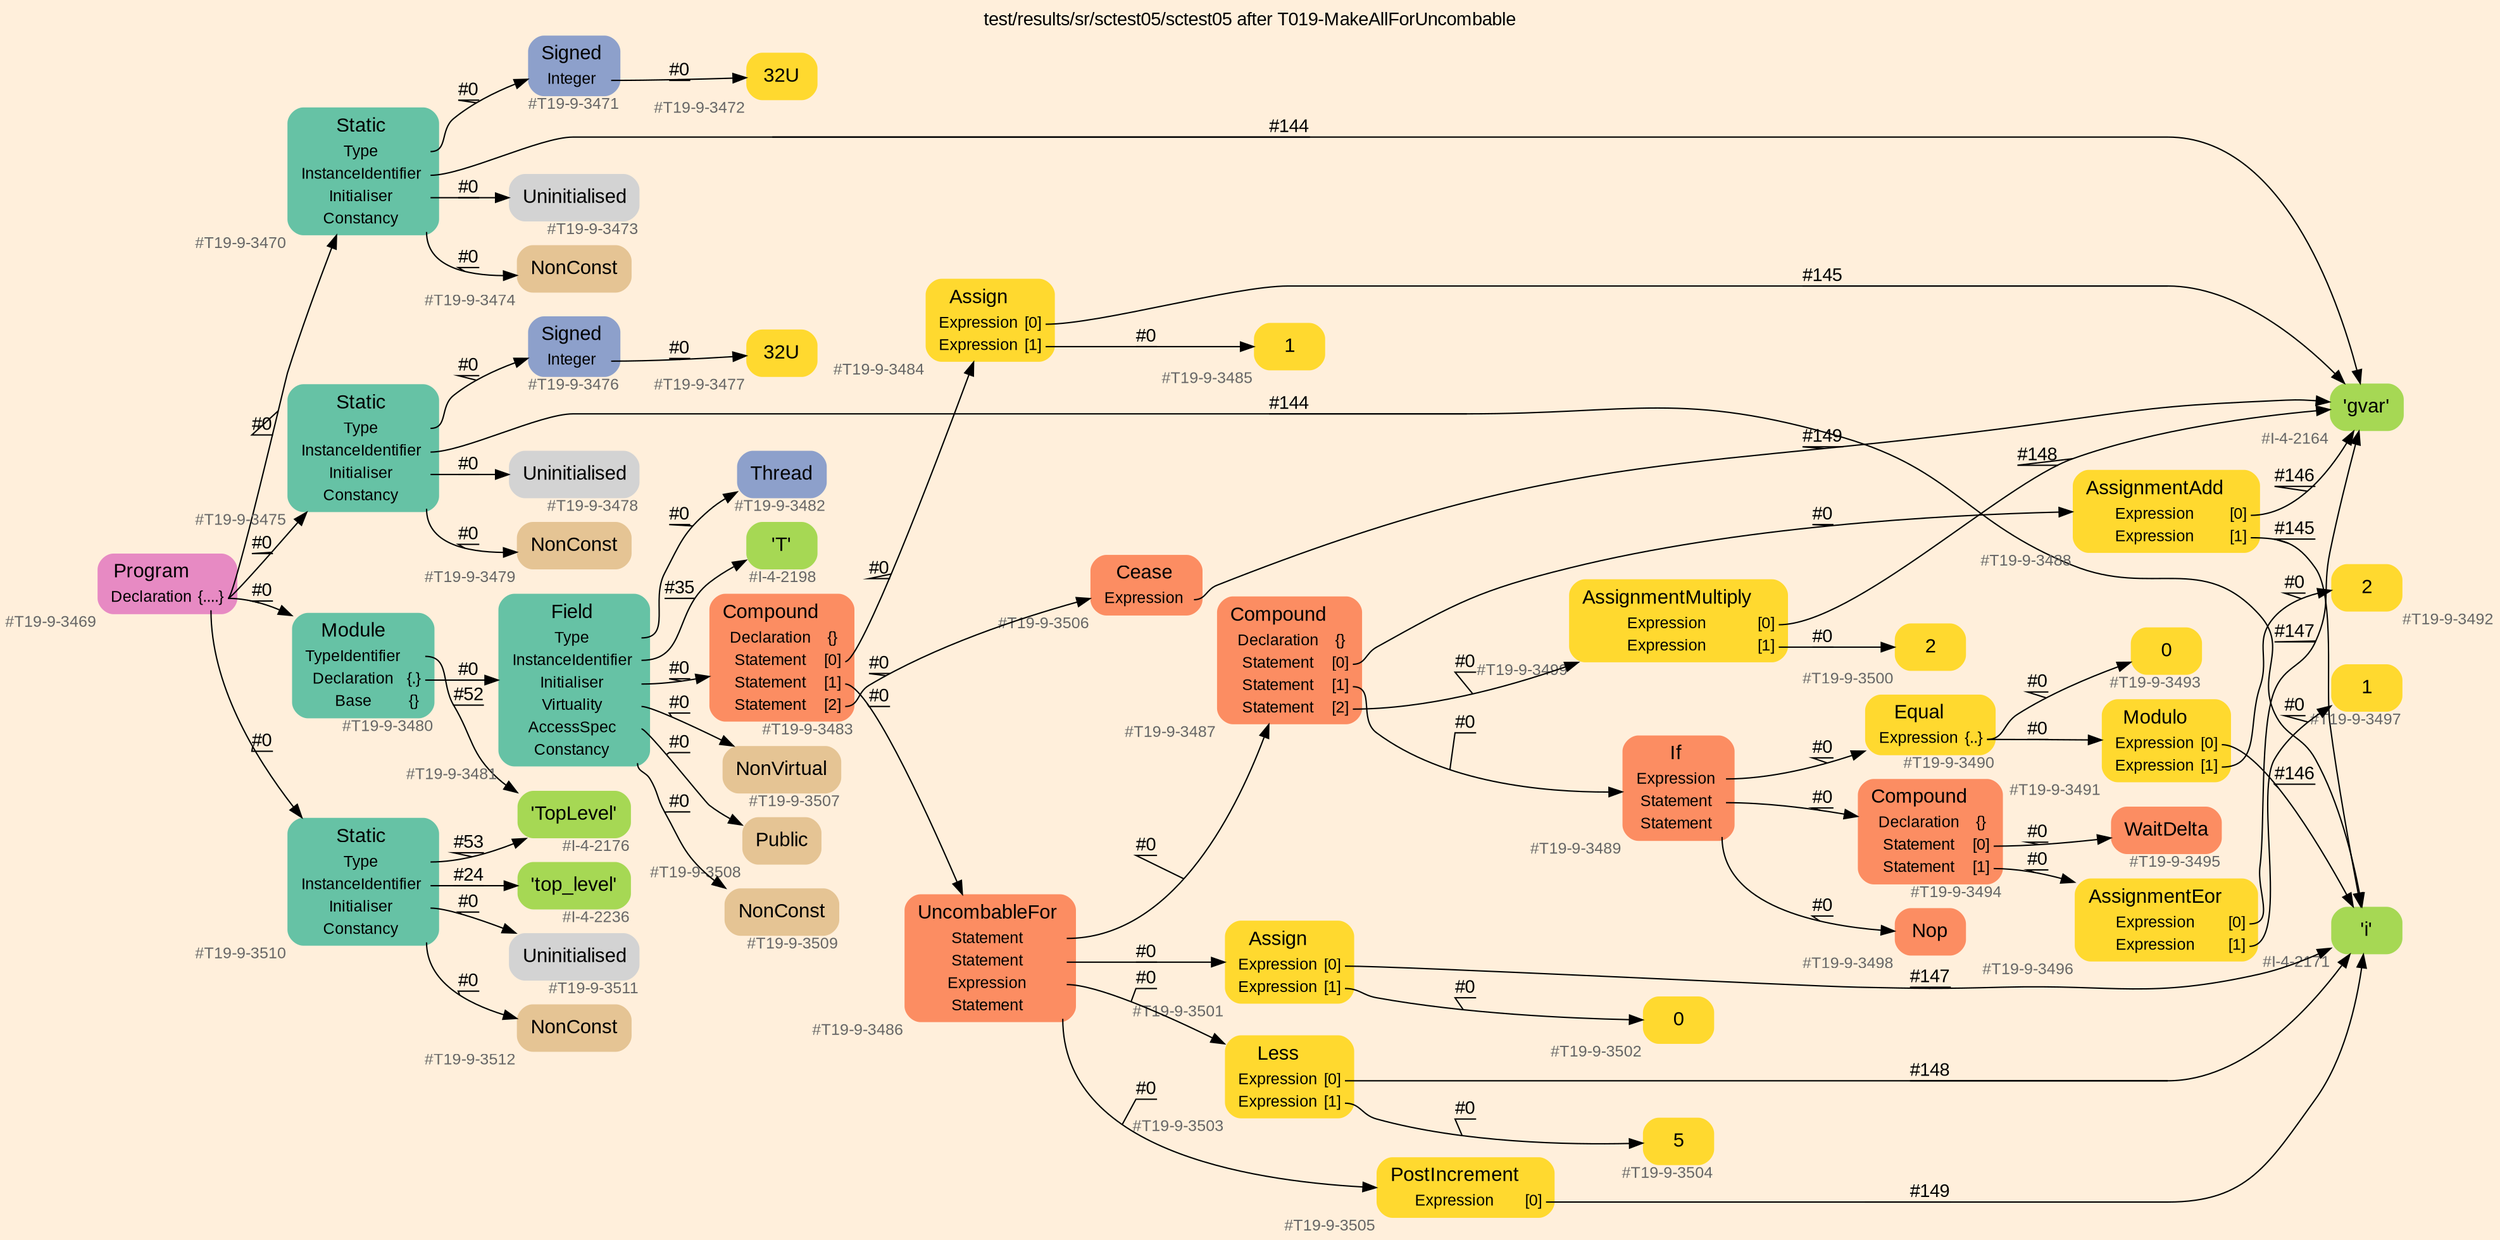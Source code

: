 digraph "test/results/sr/sctest05/sctest05 after T019-MakeAllForUncombable" {
label = "test/results/sr/sctest05/sctest05 after T019-MakeAllForUncombable"
labelloc = t
graph [
    rankdir = "LR"
    ranksep = 0.3
    bgcolor = antiquewhite1
    color = black
    fontcolor = black
    fontname = "Arial"
];
node [
    fontname = "Arial"
];
edge [
    fontname = "Arial"
];

// -------------------- node figure --------------------
// -------- block #T19-9-3469 ----------
"#T19-9-3469" [
    fillcolor = "/set28/4"
    xlabel = "#T19-9-3469"
    fontsize = "12"
    fontcolor = grey40
    shape = "plaintext"
    label = <<TABLE BORDER="0" CELLBORDER="0" CELLSPACING="0">
     <TR><TD><FONT COLOR="black" POINT-SIZE="15">Program</FONT></TD></TR>
     <TR><TD><FONT COLOR="black" POINT-SIZE="12">Declaration</FONT></TD><TD PORT="port0"><FONT COLOR="black" POINT-SIZE="12">{....}</FONT></TD></TR>
    </TABLE>>
    style = "rounded,filled"
];

// -------- block #T19-9-3470 ----------
"#T19-9-3470" [
    fillcolor = "/set28/1"
    xlabel = "#T19-9-3470"
    fontsize = "12"
    fontcolor = grey40
    shape = "plaintext"
    label = <<TABLE BORDER="0" CELLBORDER="0" CELLSPACING="0">
     <TR><TD><FONT COLOR="black" POINT-SIZE="15">Static</FONT></TD></TR>
     <TR><TD><FONT COLOR="black" POINT-SIZE="12">Type</FONT></TD><TD PORT="port0"></TD></TR>
     <TR><TD><FONT COLOR="black" POINT-SIZE="12">InstanceIdentifier</FONT></TD><TD PORT="port1"></TD></TR>
     <TR><TD><FONT COLOR="black" POINT-SIZE="12">Initialiser</FONT></TD><TD PORT="port2"></TD></TR>
     <TR><TD><FONT COLOR="black" POINT-SIZE="12">Constancy</FONT></TD><TD PORT="port3"></TD></TR>
    </TABLE>>
    style = "rounded,filled"
];

// -------- block #T19-9-3471 ----------
"#T19-9-3471" [
    fillcolor = "/set28/3"
    xlabel = "#T19-9-3471"
    fontsize = "12"
    fontcolor = grey40
    shape = "plaintext"
    label = <<TABLE BORDER="0" CELLBORDER="0" CELLSPACING="0">
     <TR><TD><FONT COLOR="black" POINT-SIZE="15">Signed</FONT></TD></TR>
     <TR><TD><FONT COLOR="black" POINT-SIZE="12">Integer</FONT></TD><TD PORT="port0"></TD></TR>
    </TABLE>>
    style = "rounded,filled"
];

// -------- block #T19-9-3472 ----------
"#T19-9-3472" [
    fillcolor = "/set28/6"
    xlabel = "#T19-9-3472"
    fontsize = "12"
    fontcolor = grey40
    shape = "plaintext"
    label = <<TABLE BORDER="0" CELLBORDER="0" CELLSPACING="0">
     <TR><TD><FONT COLOR="black" POINT-SIZE="15">32U</FONT></TD></TR>
    </TABLE>>
    style = "rounded,filled"
];

// -------- block #I-4-2164 ----------
"#I-4-2164" [
    fillcolor = "/set28/5"
    xlabel = "#I-4-2164"
    fontsize = "12"
    fontcolor = grey40
    shape = "plaintext"
    label = <<TABLE BORDER="0" CELLBORDER="0" CELLSPACING="0">
     <TR><TD><FONT COLOR="black" POINT-SIZE="15">'gvar'</FONT></TD></TR>
    </TABLE>>
    style = "rounded,filled"
];

// -------- block #T19-9-3473 ----------
"#T19-9-3473" [
    xlabel = "#T19-9-3473"
    fontsize = "12"
    fontcolor = grey40
    shape = "plaintext"
    label = <<TABLE BORDER="0" CELLBORDER="0" CELLSPACING="0">
     <TR><TD><FONT COLOR="black" POINT-SIZE="15">Uninitialised</FONT></TD></TR>
    </TABLE>>
    style = "rounded,filled"
];

// -------- block #T19-9-3474 ----------
"#T19-9-3474" [
    fillcolor = "/set28/7"
    xlabel = "#T19-9-3474"
    fontsize = "12"
    fontcolor = grey40
    shape = "plaintext"
    label = <<TABLE BORDER="0" CELLBORDER="0" CELLSPACING="0">
     <TR><TD><FONT COLOR="black" POINT-SIZE="15">NonConst</FONT></TD></TR>
    </TABLE>>
    style = "rounded,filled"
];

// -------- block #T19-9-3475 ----------
"#T19-9-3475" [
    fillcolor = "/set28/1"
    xlabel = "#T19-9-3475"
    fontsize = "12"
    fontcolor = grey40
    shape = "plaintext"
    label = <<TABLE BORDER="0" CELLBORDER="0" CELLSPACING="0">
     <TR><TD><FONT COLOR="black" POINT-SIZE="15">Static</FONT></TD></TR>
     <TR><TD><FONT COLOR="black" POINT-SIZE="12">Type</FONT></TD><TD PORT="port0"></TD></TR>
     <TR><TD><FONT COLOR="black" POINT-SIZE="12">InstanceIdentifier</FONT></TD><TD PORT="port1"></TD></TR>
     <TR><TD><FONT COLOR="black" POINT-SIZE="12">Initialiser</FONT></TD><TD PORT="port2"></TD></TR>
     <TR><TD><FONT COLOR="black" POINT-SIZE="12">Constancy</FONT></TD><TD PORT="port3"></TD></TR>
    </TABLE>>
    style = "rounded,filled"
];

// -------- block #T19-9-3476 ----------
"#T19-9-3476" [
    fillcolor = "/set28/3"
    xlabel = "#T19-9-3476"
    fontsize = "12"
    fontcolor = grey40
    shape = "plaintext"
    label = <<TABLE BORDER="0" CELLBORDER="0" CELLSPACING="0">
     <TR><TD><FONT COLOR="black" POINT-SIZE="15">Signed</FONT></TD></TR>
     <TR><TD><FONT COLOR="black" POINT-SIZE="12">Integer</FONT></TD><TD PORT="port0"></TD></TR>
    </TABLE>>
    style = "rounded,filled"
];

// -------- block #T19-9-3477 ----------
"#T19-9-3477" [
    fillcolor = "/set28/6"
    xlabel = "#T19-9-3477"
    fontsize = "12"
    fontcolor = grey40
    shape = "plaintext"
    label = <<TABLE BORDER="0" CELLBORDER="0" CELLSPACING="0">
     <TR><TD><FONT COLOR="black" POINT-SIZE="15">32U</FONT></TD></TR>
    </TABLE>>
    style = "rounded,filled"
];

// -------- block #I-4-2171 ----------
"#I-4-2171" [
    fillcolor = "/set28/5"
    xlabel = "#I-4-2171"
    fontsize = "12"
    fontcolor = grey40
    shape = "plaintext"
    label = <<TABLE BORDER="0" CELLBORDER="0" CELLSPACING="0">
     <TR><TD><FONT COLOR="black" POINT-SIZE="15">'i'</FONT></TD></TR>
    </TABLE>>
    style = "rounded,filled"
];

// -------- block #T19-9-3478 ----------
"#T19-9-3478" [
    xlabel = "#T19-9-3478"
    fontsize = "12"
    fontcolor = grey40
    shape = "plaintext"
    label = <<TABLE BORDER="0" CELLBORDER="0" CELLSPACING="0">
     <TR><TD><FONT COLOR="black" POINT-SIZE="15">Uninitialised</FONT></TD></TR>
    </TABLE>>
    style = "rounded,filled"
];

// -------- block #T19-9-3479 ----------
"#T19-9-3479" [
    fillcolor = "/set28/7"
    xlabel = "#T19-9-3479"
    fontsize = "12"
    fontcolor = grey40
    shape = "plaintext"
    label = <<TABLE BORDER="0" CELLBORDER="0" CELLSPACING="0">
     <TR><TD><FONT COLOR="black" POINT-SIZE="15">NonConst</FONT></TD></TR>
    </TABLE>>
    style = "rounded,filled"
];

// -------- block #T19-9-3480 ----------
"#T19-9-3480" [
    fillcolor = "/set28/1"
    xlabel = "#T19-9-3480"
    fontsize = "12"
    fontcolor = grey40
    shape = "plaintext"
    label = <<TABLE BORDER="0" CELLBORDER="0" CELLSPACING="0">
     <TR><TD><FONT COLOR="black" POINT-SIZE="15">Module</FONT></TD></TR>
     <TR><TD><FONT COLOR="black" POINT-SIZE="12">TypeIdentifier</FONT></TD><TD PORT="port0"></TD></TR>
     <TR><TD><FONT COLOR="black" POINT-SIZE="12">Declaration</FONT></TD><TD PORT="port1"><FONT COLOR="black" POINT-SIZE="12">{.}</FONT></TD></TR>
     <TR><TD><FONT COLOR="black" POINT-SIZE="12">Base</FONT></TD><TD PORT="port2"><FONT COLOR="black" POINT-SIZE="12">{}</FONT></TD></TR>
    </TABLE>>
    style = "rounded,filled"
];

// -------- block #I-4-2176 ----------
"#I-4-2176" [
    fillcolor = "/set28/5"
    xlabel = "#I-4-2176"
    fontsize = "12"
    fontcolor = grey40
    shape = "plaintext"
    label = <<TABLE BORDER="0" CELLBORDER="0" CELLSPACING="0">
     <TR><TD><FONT COLOR="black" POINT-SIZE="15">'TopLevel'</FONT></TD></TR>
    </TABLE>>
    style = "rounded,filled"
];

// -------- block #T19-9-3481 ----------
"#T19-9-3481" [
    fillcolor = "/set28/1"
    xlabel = "#T19-9-3481"
    fontsize = "12"
    fontcolor = grey40
    shape = "plaintext"
    label = <<TABLE BORDER="0" CELLBORDER="0" CELLSPACING="0">
     <TR><TD><FONT COLOR="black" POINT-SIZE="15">Field</FONT></TD></TR>
     <TR><TD><FONT COLOR="black" POINT-SIZE="12">Type</FONT></TD><TD PORT="port0"></TD></TR>
     <TR><TD><FONT COLOR="black" POINT-SIZE="12">InstanceIdentifier</FONT></TD><TD PORT="port1"></TD></TR>
     <TR><TD><FONT COLOR="black" POINT-SIZE="12">Initialiser</FONT></TD><TD PORT="port2"></TD></TR>
     <TR><TD><FONT COLOR="black" POINT-SIZE="12">Virtuality</FONT></TD><TD PORT="port3"></TD></TR>
     <TR><TD><FONT COLOR="black" POINT-SIZE="12">AccessSpec</FONT></TD><TD PORT="port4"></TD></TR>
     <TR><TD><FONT COLOR="black" POINT-SIZE="12">Constancy</FONT></TD><TD PORT="port5"></TD></TR>
    </TABLE>>
    style = "rounded,filled"
];

// -------- block #T19-9-3482 ----------
"#T19-9-3482" [
    fillcolor = "/set28/3"
    xlabel = "#T19-9-3482"
    fontsize = "12"
    fontcolor = grey40
    shape = "plaintext"
    label = <<TABLE BORDER="0" CELLBORDER="0" CELLSPACING="0">
     <TR><TD><FONT COLOR="black" POINT-SIZE="15">Thread</FONT></TD></TR>
    </TABLE>>
    style = "rounded,filled"
];

// -------- block #I-4-2198 ----------
"#I-4-2198" [
    fillcolor = "/set28/5"
    xlabel = "#I-4-2198"
    fontsize = "12"
    fontcolor = grey40
    shape = "plaintext"
    label = <<TABLE BORDER="0" CELLBORDER="0" CELLSPACING="0">
     <TR><TD><FONT COLOR="black" POINT-SIZE="15">'T'</FONT></TD></TR>
    </TABLE>>
    style = "rounded,filled"
];

// -------- block #T19-9-3483 ----------
"#T19-9-3483" [
    fillcolor = "/set28/2"
    xlabel = "#T19-9-3483"
    fontsize = "12"
    fontcolor = grey40
    shape = "plaintext"
    label = <<TABLE BORDER="0" CELLBORDER="0" CELLSPACING="0">
     <TR><TD><FONT COLOR="black" POINT-SIZE="15">Compound</FONT></TD></TR>
     <TR><TD><FONT COLOR="black" POINT-SIZE="12">Declaration</FONT></TD><TD PORT="port0"><FONT COLOR="black" POINT-SIZE="12">{}</FONT></TD></TR>
     <TR><TD><FONT COLOR="black" POINT-SIZE="12">Statement</FONT></TD><TD PORT="port1"><FONT COLOR="black" POINT-SIZE="12">[0]</FONT></TD></TR>
     <TR><TD><FONT COLOR="black" POINT-SIZE="12">Statement</FONT></TD><TD PORT="port2"><FONT COLOR="black" POINT-SIZE="12">[1]</FONT></TD></TR>
     <TR><TD><FONT COLOR="black" POINT-SIZE="12">Statement</FONT></TD><TD PORT="port3"><FONT COLOR="black" POINT-SIZE="12">[2]</FONT></TD></TR>
    </TABLE>>
    style = "rounded,filled"
];

// -------- block #T19-9-3484 ----------
"#T19-9-3484" [
    fillcolor = "/set28/6"
    xlabel = "#T19-9-3484"
    fontsize = "12"
    fontcolor = grey40
    shape = "plaintext"
    label = <<TABLE BORDER="0" CELLBORDER="0" CELLSPACING="0">
     <TR><TD><FONT COLOR="black" POINT-SIZE="15">Assign</FONT></TD></TR>
     <TR><TD><FONT COLOR="black" POINT-SIZE="12">Expression</FONT></TD><TD PORT="port0"><FONT COLOR="black" POINT-SIZE="12">[0]</FONT></TD></TR>
     <TR><TD><FONT COLOR="black" POINT-SIZE="12">Expression</FONT></TD><TD PORT="port1"><FONT COLOR="black" POINT-SIZE="12">[1]</FONT></TD></TR>
    </TABLE>>
    style = "rounded,filled"
];

// -------- block #T19-9-3485 ----------
"#T19-9-3485" [
    fillcolor = "/set28/6"
    xlabel = "#T19-9-3485"
    fontsize = "12"
    fontcolor = grey40
    shape = "plaintext"
    label = <<TABLE BORDER="0" CELLBORDER="0" CELLSPACING="0">
     <TR><TD><FONT COLOR="black" POINT-SIZE="15">1</FONT></TD></TR>
    </TABLE>>
    style = "rounded,filled"
];

// -------- block #T19-9-3486 ----------
"#T19-9-3486" [
    fillcolor = "/set28/2"
    xlabel = "#T19-9-3486"
    fontsize = "12"
    fontcolor = grey40
    shape = "plaintext"
    label = <<TABLE BORDER="0" CELLBORDER="0" CELLSPACING="0">
     <TR><TD><FONT COLOR="black" POINT-SIZE="15">UncombableFor</FONT></TD></TR>
     <TR><TD><FONT COLOR="black" POINT-SIZE="12">Statement</FONT></TD><TD PORT="port0"></TD></TR>
     <TR><TD><FONT COLOR="black" POINT-SIZE="12">Statement</FONT></TD><TD PORT="port1"></TD></TR>
     <TR><TD><FONT COLOR="black" POINT-SIZE="12">Expression</FONT></TD><TD PORT="port2"></TD></TR>
     <TR><TD><FONT COLOR="black" POINT-SIZE="12">Statement</FONT></TD><TD PORT="port3"></TD></TR>
    </TABLE>>
    style = "rounded,filled"
];

// -------- block #T19-9-3487 ----------
"#T19-9-3487" [
    fillcolor = "/set28/2"
    xlabel = "#T19-9-3487"
    fontsize = "12"
    fontcolor = grey40
    shape = "plaintext"
    label = <<TABLE BORDER="0" CELLBORDER="0" CELLSPACING="0">
     <TR><TD><FONT COLOR="black" POINT-SIZE="15">Compound</FONT></TD></TR>
     <TR><TD><FONT COLOR="black" POINT-SIZE="12">Declaration</FONT></TD><TD PORT="port0"><FONT COLOR="black" POINT-SIZE="12">{}</FONT></TD></TR>
     <TR><TD><FONT COLOR="black" POINT-SIZE="12">Statement</FONT></TD><TD PORT="port1"><FONT COLOR="black" POINT-SIZE="12">[0]</FONT></TD></TR>
     <TR><TD><FONT COLOR="black" POINT-SIZE="12">Statement</FONT></TD><TD PORT="port2"><FONT COLOR="black" POINT-SIZE="12">[1]</FONT></TD></TR>
     <TR><TD><FONT COLOR="black" POINT-SIZE="12">Statement</FONT></TD><TD PORT="port3"><FONT COLOR="black" POINT-SIZE="12">[2]</FONT></TD></TR>
    </TABLE>>
    style = "rounded,filled"
];

// -------- block #T19-9-3488 ----------
"#T19-9-3488" [
    fillcolor = "/set28/6"
    xlabel = "#T19-9-3488"
    fontsize = "12"
    fontcolor = grey40
    shape = "plaintext"
    label = <<TABLE BORDER="0" CELLBORDER="0" CELLSPACING="0">
     <TR><TD><FONT COLOR="black" POINT-SIZE="15">AssignmentAdd</FONT></TD></TR>
     <TR><TD><FONT COLOR="black" POINT-SIZE="12">Expression</FONT></TD><TD PORT="port0"><FONT COLOR="black" POINT-SIZE="12">[0]</FONT></TD></TR>
     <TR><TD><FONT COLOR="black" POINT-SIZE="12">Expression</FONT></TD><TD PORT="port1"><FONT COLOR="black" POINT-SIZE="12">[1]</FONT></TD></TR>
    </TABLE>>
    style = "rounded,filled"
];

// -------- block #T19-9-3489 ----------
"#T19-9-3489" [
    fillcolor = "/set28/2"
    xlabel = "#T19-9-3489"
    fontsize = "12"
    fontcolor = grey40
    shape = "plaintext"
    label = <<TABLE BORDER="0" CELLBORDER="0" CELLSPACING="0">
     <TR><TD><FONT COLOR="black" POINT-SIZE="15">If</FONT></TD></TR>
     <TR><TD><FONT COLOR="black" POINT-SIZE="12">Expression</FONT></TD><TD PORT="port0"></TD></TR>
     <TR><TD><FONT COLOR="black" POINT-SIZE="12">Statement</FONT></TD><TD PORT="port1"></TD></TR>
     <TR><TD><FONT COLOR="black" POINT-SIZE="12">Statement</FONT></TD><TD PORT="port2"></TD></TR>
    </TABLE>>
    style = "rounded,filled"
];

// -------- block #T19-9-3490 ----------
"#T19-9-3490" [
    fillcolor = "/set28/6"
    xlabel = "#T19-9-3490"
    fontsize = "12"
    fontcolor = grey40
    shape = "plaintext"
    label = <<TABLE BORDER="0" CELLBORDER="0" CELLSPACING="0">
     <TR><TD><FONT COLOR="black" POINT-SIZE="15">Equal</FONT></TD></TR>
     <TR><TD><FONT COLOR="black" POINT-SIZE="12">Expression</FONT></TD><TD PORT="port0"><FONT COLOR="black" POINT-SIZE="12">{..}</FONT></TD></TR>
    </TABLE>>
    style = "rounded,filled"
];

// -------- block #T19-9-3491 ----------
"#T19-9-3491" [
    fillcolor = "/set28/6"
    xlabel = "#T19-9-3491"
    fontsize = "12"
    fontcolor = grey40
    shape = "plaintext"
    label = <<TABLE BORDER="0" CELLBORDER="0" CELLSPACING="0">
     <TR><TD><FONT COLOR="black" POINT-SIZE="15">Modulo</FONT></TD></TR>
     <TR><TD><FONT COLOR="black" POINT-SIZE="12">Expression</FONT></TD><TD PORT="port0"><FONT COLOR="black" POINT-SIZE="12">[0]</FONT></TD></TR>
     <TR><TD><FONT COLOR="black" POINT-SIZE="12">Expression</FONT></TD><TD PORT="port1"><FONT COLOR="black" POINT-SIZE="12">[1]</FONT></TD></TR>
    </TABLE>>
    style = "rounded,filled"
];

// -------- block #T19-9-3492 ----------
"#T19-9-3492" [
    fillcolor = "/set28/6"
    xlabel = "#T19-9-3492"
    fontsize = "12"
    fontcolor = grey40
    shape = "plaintext"
    label = <<TABLE BORDER="0" CELLBORDER="0" CELLSPACING="0">
     <TR><TD><FONT COLOR="black" POINT-SIZE="15">2</FONT></TD></TR>
    </TABLE>>
    style = "rounded,filled"
];

// -------- block #T19-9-3493 ----------
"#T19-9-3493" [
    fillcolor = "/set28/6"
    xlabel = "#T19-9-3493"
    fontsize = "12"
    fontcolor = grey40
    shape = "plaintext"
    label = <<TABLE BORDER="0" CELLBORDER="0" CELLSPACING="0">
     <TR><TD><FONT COLOR="black" POINT-SIZE="15">0</FONT></TD></TR>
    </TABLE>>
    style = "rounded,filled"
];

// -------- block #T19-9-3494 ----------
"#T19-9-3494" [
    fillcolor = "/set28/2"
    xlabel = "#T19-9-3494"
    fontsize = "12"
    fontcolor = grey40
    shape = "plaintext"
    label = <<TABLE BORDER="0" CELLBORDER="0" CELLSPACING="0">
     <TR><TD><FONT COLOR="black" POINT-SIZE="15">Compound</FONT></TD></TR>
     <TR><TD><FONT COLOR="black" POINT-SIZE="12">Declaration</FONT></TD><TD PORT="port0"><FONT COLOR="black" POINT-SIZE="12">{}</FONT></TD></TR>
     <TR><TD><FONT COLOR="black" POINT-SIZE="12">Statement</FONT></TD><TD PORT="port1"><FONT COLOR="black" POINT-SIZE="12">[0]</FONT></TD></TR>
     <TR><TD><FONT COLOR="black" POINT-SIZE="12">Statement</FONT></TD><TD PORT="port2"><FONT COLOR="black" POINT-SIZE="12">[1]</FONT></TD></TR>
    </TABLE>>
    style = "rounded,filled"
];

// -------- block #T19-9-3495 ----------
"#T19-9-3495" [
    fillcolor = "/set28/2"
    xlabel = "#T19-9-3495"
    fontsize = "12"
    fontcolor = grey40
    shape = "plaintext"
    label = <<TABLE BORDER="0" CELLBORDER="0" CELLSPACING="0">
     <TR><TD><FONT COLOR="black" POINT-SIZE="15">WaitDelta</FONT></TD></TR>
    </TABLE>>
    style = "rounded,filled"
];

// -------- block #T19-9-3496 ----------
"#T19-9-3496" [
    fillcolor = "/set28/6"
    xlabel = "#T19-9-3496"
    fontsize = "12"
    fontcolor = grey40
    shape = "plaintext"
    label = <<TABLE BORDER="0" CELLBORDER="0" CELLSPACING="0">
     <TR><TD><FONT COLOR="black" POINT-SIZE="15">AssignmentEor</FONT></TD></TR>
     <TR><TD><FONT COLOR="black" POINT-SIZE="12">Expression</FONT></TD><TD PORT="port0"><FONT COLOR="black" POINT-SIZE="12">[0]</FONT></TD></TR>
     <TR><TD><FONT COLOR="black" POINT-SIZE="12">Expression</FONT></TD><TD PORT="port1"><FONT COLOR="black" POINT-SIZE="12">[1]</FONT></TD></TR>
    </TABLE>>
    style = "rounded,filled"
];

// -------- block #T19-9-3497 ----------
"#T19-9-3497" [
    fillcolor = "/set28/6"
    xlabel = "#T19-9-3497"
    fontsize = "12"
    fontcolor = grey40
    shape = "plaintext"
    label = <<TABLE BORDER="0" CELLBORDER="0" CELLSPACING="0">
     <TR><TD><FONT COLOR="black" POINT-SIZE="15">1</FONT></TD></TR>
    </TABLE>>
    style = "rounded,filled"
];

// -------- block #T19-9-3498 ----------
"#T19-9-3498" [
    fillcolor = "/set28/2"
    xlabel = "#T19-9-3498"
    fontsize = "12"
    fontcolor = grey40
    shape = "plaintext"
    label = <<TABLE BORDER="0" CELLBORDER="0" CELLSPACING="0">
     <TR><TD><FONT COLOR="black" POINT-SIZE="15">Nop</FONT></TD></TR>
    </TABLE>>
    style = "rounded,filled"
];

// -------- block #T19-9-3499 ----------
"#T19-9-3499" [
    fillcolor = "/set28/6"
    xlabel = "#T19-9-3499"
    fontsize = "12"
    fontcolor = grey40
    shape = "plaintext"
    label = <<TABLE BORDER="0" CELLBORDER="0" CELLSPACING="0">
     <TR><TD><FONT COLOR="black" POINT-SIZE="15">AssignmentMultiply</FONT></TD></TR>
     <TR><TD><FONT COLOR="black" POINT-SIZE="12">Expression</FONT></TD><TD PORT="port0"><FONT COLOR="black" POINT-SIZE="12">[0]</FONT></TD></TR>
     <TR><TD><FONT COLOR="black" POINT-SIZE="12">Expression</FONT></TD><TD PORT="port1"><FONT COLOR="black" POINT-SIZE="12">[1]</FONT></TD></TR>
    </TABLE>>
    style = "rounded,filled"
];

// -------- block #T19-9-3500 ----------
"#T19-9-3500" [
    fillcolor = "/set28/6"
    xlabel = "#T19-9-3500"
    fontsize = "12"
    fontcolor = grey40
    shape = "plaintext"
    label = <<TABLE BORDER="0" CELLBORDER="0" CELLSPACING="0">
     <TR><TD><FONT COLOR="black" POINT-SIZE="15">2</FONT></TD></TR>
    </TABLE>>
    style = "rounded,filled"
];

// -------- block #T19-9-3501 ----------
"#T19-9-3501" [
    fillcolor = "/set28/6"
    xlabel = "#T19-9-3501"
    fontsize = "12"
    fontcolor = grey40
    shape = "plaintext"
    label = <<TABLE BORDER="0" CELLBORDER="0" CELLSPACING="0">
     <TR><TD><FONT COLOR="black" POINT-SIZE="15">Assign</FONT></TD></TR>
     <TR><TD><FONT COLOR="black" POINT-SIZE="12">Expression</FONT></TD><TD PORT="port0"><FONT COLOR="black" POINT-SIZE="12">[0]</FONT></TD></TR>
     <TR><TD><FONT COLOR="black" POINT-SIZE="12">Expression</FONT></TD><TD PORT="port1"><FONT COLOR="black" POINT-SIZE="12">[1]</FONT></TD></TR>
    </TABLE>>
    style = "rounded,filled"
];

// -------- block #T19-9-3502 ----------
"#T19-9-3502" [
    fillcolor = "/set28/6"
    xlabel = "#T19-9-3502"
    fontsize = "12"
    fontcolor = grey40
    shape = "plaintext"
    label = <<TABLE BORDER="0" CELLBORDER="0" CELLSPACING="0">
     <TR><TD><FONT COLOR="black" POINT-SIZE="15">0</FONT></TD></TR>
    </TABLE>>
    style = "rounded,filled"
];

// -------- block #T19-9-3503 ----------
"#T19-9-3503" [
    fillcolor = "/set28/6"
    xlabel = "#T19-9-3503"
    fontsize = "12"
    fontcolor = grey40
    shape = "plaintext"
    label = <<TABLE BORDER="0" CELLBORDER="0" CELLSPACING="0">
     <TR><TD><FONT COLOR="black" POINT-SIZE="15">Less</FONT></TD></TR>
     <TR><TD><FONT COLOR="black" POINT-SIZE="12">Expression</FONT></TD><TD PORT="port0"><FONT COLOR="black" POINT-SIZE="12">[0]</FONT></TD></TR>
     <TR><TD><FONT COLOR="black" POINT-SIZE="12">Expression</FONT></TD><TD PORT="port1"><FONT COLOR="black" POINT-SIZE="12">[1]</FONT></TD></TR>
    </TABLE>>
    style = "rounded,filled"
];

// -------- block #T19-9-3504 ----------
"#T19-9-3504" [
    fillcolor = "/set28/6"
    xlabel = "#T19-9-3504"
    fontsize = "12"
    fontcolor = grey40
    shape = "plaintext"
    label = <<TABLE BORDER="0" CELLBORDER="0" CELLSPACING="0">
     <TR><TD><FONT COLOR="black" POINT-SIZE="15">5</FONT></TD></TR>
    </TABLE>>
    style = "rounded,filled"
];

// -------- block #T19-9-3505 ----------
"#T19-9-3505" [
    fillcolor = "/set28/6"
    xlabel = "#T19-9-3505"
    fontsize = "12"
    fontcolor = grey40
    shape = "plaintext"
    label = <<TABLE BORDER="0" CELLBORDER="0" CELLSPACING="0">
     <TR><TD><FONT COLOR="black" POINT-SIZE="15">PostIncrement</FONT></TD></TR>
     <TR><TD><FONT COLOR="black" POINT-SIZE="12">Expression</FONT></TD><TD PORT="port0"><FONT COLOR="black" POINT-SIZE="12">[0]</FONT></TD></TR>
    </TABLE>>
    style = "rounded,filled"
];

// -------- block #T19-9-3506 ----------
"#T19-9-3506" [
    fillcolor = "/set28/2"
    xlabel = "#T19-9-3506"
    fontsize = "12"
    fontcolor = grey40
    shape = "plaintext"
    label = <<TABLE BORDER="0" CELLBORDER="0" CELLSPACING="0">
     <TR><TD><FONT COLOR="black" POINT-SIZE="15">Cease</FONT></TD></TR>
     <TR><TD><FONT COLOR="black" POINT-SIZE="12">Expression</FONT></TD><TD PORT="port0"></TD></TR>
    </TABLE>>
    style = "rounded,filled"
];

// -------- block #T19-9-3507 ----------
"#T19-9-3507" [
    fillcolor = "/set28/7"
    xlabel = "#T19-9-3507"
    fontsize = "12"
    fontcolor = grey40
    shape = "plaintext"
    label = <<TABLE BORDER="0" CELLBORDER="0" CELLSPACING="0">
     <TR><TD><FONT COLOR="black" POINT-SIZE="15">NonVirtual</FONT></TD></TR>
    </TABLE>>
    style = "rounded,filled"
];

// -------- block #T19-9-3508 ----------
"#T19-9-3508" [
    fillcolor = "/set28/7"
    xlabel = "#T19-9-3508"
    fontsize = "12"
    fontcolor = grey40
    shape = "plaintext"
    label = <<TABLE BORDER="0" CELLBORDER="0" CELLSPACING="0">
     <TR><TD><FONT COLOR="black" POINT-SIZE="15">Public</FONT></TD></TR>
    </TABLE>>
    style = "rounded,filled"
];

// -------- block #T19-9-3509 ----------
"#T19-9-3509" [
    fillcolor = "/set28/7"
    xlabel = "#T19-9-3509"
    fontsize = "12"
    fontcolor = grey40
    shape = "plaintext"
    label = <<TABLE BORDER="0" CELLBORDER="0" CELLSPACING="0">
     <TR><TD><FONT COLOR="black" POINT-SIZE="15">NonConst</FONT></TD></TR>
    </TABLE>>
    style = "rounded,filled"
];

// -------- block #T19-9-3510 ----------
"#T19-9-3510" [
    fillcolor = "/set28/1"
    xlabel = "#T19-9-3510"
    fontsize = "12"
    fontcolor = grey40
    shape = "plaintext"
    label = <<TABLE BORDER="0" CELLBORDER="0" CELLSPACING="0">
     <TR><TD><FONT COLOR="black" POINT-SIZE="15">Static</FONT></TD></TR>
     <TR><TD><FONT COLOR="black" POINT-SIZE="12">Type</FONT></TD><TD PORT="port0"></TD></TR>
     <TR><TD><FONT COLOR="black" POINT-SIZE="12">InstanceIdentifier</FONT></TD><TD PORT="port1"></TD></TR>
     <TR><TD><FONT COLOR="black" POINT-SIZE="12">Initialiser</FONT></TD><TD PORT="port2"></TD></TR>
     <TR><TD><FONT COLOR="black" POINT-SIZE="12">Constancy</FONT></TD><TD PORT="port3"></TD></TR>
    </TABLE>>
    style = "rounded,filled"
];

// -------- block #I-4-2236 ----------
"#I-4-2236" [
    fillcolor = "/set28/5"
    xlabel = "#I-4-2236"
    fontsize = "12"
    fontcolor = grey40
    shape = "plaintext"
    label = <<TABLE BORDER="0" CELLBORDER="0" CELLSPACING="0">
     <TR><TD><FONT COLOR="black" POINT-SIZE="15">'top_level'</FONT></TD></TR>
    </TABLE>>
    style = "rounded,filled"
];

// -------- block #T19-9-3511 ----------
"#T19-9-3511" [
    xlabel = "#T19-9-3511"
    fontsize = "12"
    fontcolor = grey40
    shape = "plaintext"
    label = <<TABLE BORDER="0" CELLBORDER="0" CELLSPACING="0">
     <TR><TD><FONT COLOR="black" POINT-SIZE="15">Uninitialised</FONT></TD></TR>
    </TABLE>>
    style = "rounded,filled"
];

// -------- block #T19-9-3512 ----------
"#T19-9-3512" [
    fillcolor = "/set28/7"
    xlabel = "#T19-9-3512"
    fontsize = "12"
    fontcolor = grey40
    shape = "plaintext"
    label = <<TABLE BORDER="0" CELLBORDER="0" CELLSPACING="0">
     <TR><TD><FONT COLOR="black" POINT-SIZE="15">NonConst</FONT></TD></TR>
    </TABLE>>
    style = "rounded,filled"
];

"#T19-9-3469":port0 -> "#T19-9-3470" [
    label = "#0"
    decorate = true
    color = black
    fontcolor = black
];

"#T19-9-3469":port0 -> "#T19-9-3475" [
    label = "#0"
    decorate = true
    color = black
    fontcolor = black
];

"#T19-9-3469":port0 -> "#T19-9-3480" [
    label = "#0"
    decorate = true
    color = black
    fontcolor = black
];

"#T19-9-3469":port0 -> "#T19-9-3510" [
    label = "#0"
    decorate = true
    color = black
    fontcolor = black
];

"#T19-9-3470":port0 -> "#T19-9-3471" [
    label = "#0"
    decorate = true
    color = black
    fontcolor = black
];

"#T19-9-3470":port1 -> "#I-4-2164" [
    label = "#144"
    decorate = true
    color = black
    fontcolor = black
];

"#T19-9-3470":port2 -> "#T19-9-3473" [
    label = "#0"
    decorate = true
    color = black
    fontcolor = black
];

"#T19-9-3470":port3 -> "#T19-9-3474" [
    label = "#0"
    decorate = true
    color = black
    fontcolor = black
];

"#T19-9-3471":port0 -> "#T19-9-3472" [
    label = "#0"
    decorate = true
    color = black
    fontcolor = black
];

"#T19-9-3475":port0 -> "#T19-9-3476" [
    label = "#0"
    decorate = true
    color = black
    fontcolor = black
];

"#T19-9-3475":port1 -> "#I-4-2171" [
    label = "#144"
    decorate = true
    color = black
    fontcolor = black
];

"#T19-9-3475":port2 -> "#T19-9-3478" [
    label = "#0"
    decorate = true
    color = black
    fontcolor = black
];

"#T19-9-3475":port3 -> "#T19-9-3479" [
    label = "#0"
    decorate = true
    color = black
    fontcolor = black
];

"#T19-9-3476":port0 -> "#T19-9-3477" [
    label = "#0"
    decorate = true
    color = black
    fontcolor = black
];

"#T19-9-3480":port0 -> "#I-4-2176" [
    label = "#52"
    decorate = true
    color = black
    fontcolor = black
];

"#T19-9-3480":port1 -> "#T19-9-3481" [
    label = "#0"
    decorate = true
    color = black
    fontcolor = black
];

"#T19-9-3481":port0 -> "#T19-9-3482" [
    label = "#0"
    decorate = true
    color = black
    fontcolor = black
];

"#T19-9-3481":port1 -> "#I-4-2198" [
    label = "#35"
    decorate = true
    color = black
    fontcolor = black
];

"#T19-9-3481":port2 -> "#T19-9-3483" [
    label = "#0"
    decorate = true
    color = black
    fontcolor = black
];

"#T19-9-3481":port3 -> "#T19-9-3507" [
    label = "#0"
    decorate = true
    color = black
    fontcolor = black
];

"#T19-9-3481":port4 -> "#T19-9-3508" [
    label = "#0"
    decorate = true
    color = black
    fontcolor = black
];

"#T19-9-3481":port5 -> "#T19-9-3509" [
    label = "#0"
    decorate = true
    color = black
    fontcolor = black
];

"#T19-9-3483":port1 -> "#T19-9-3484" [
    label = "#0"
    decorate = true
    color = black
    fontcolor = black
];

"#T19-9-3483":port2 -> "#T19-9-3486" [
    label = "#0"
    decorate = true
    color = black
    fontcolor = black
];

"#T19-9-3483":port3 -> "#T19-9-3506" [
    label = "#0"
    decorate = true
    color = black
    fontcolor = black
];

"#T19-9-3484":port0 -> "#I-4-2164" [
    label = "#145"
    decorate = true
    color = black
    fontcolor = black
];

"#T19-9-3484":port1 -> "#T19-9-3485" [
    label = "#0"
    decorate = true
    color = black
    fontcolor = black
];

"#T19-9-3486":port0 -> "#T19-9-3487" [
    label = "#0"
    decorate = true
    color = black
    fontcolor = black
];

"#T19-9-3486":port1 -> "#T19-9-3501" [
    label = "#0"
    decorate = true
    color = black
    fontcolor = black
];

"#T19-9-3486":port2 -> "#T19-9-3503" [
    label = "#0"
    decorate = true
    color = black
    fontcolor = black
];

"#T19-9-3486":port3 -> "#T19-9-3505" [
    label = "#0"
    decorate = true
    color = black
    fontcolor = black
];

"#T19-9-3487":port1 -> "#T19-9-3488" [
    label = "#0"
    decorate = true
    color = black
    fontcolor = black
];

"#T19-9-3487":port2 -> "#T19-9-3489" [
    label = "#0"
    decorate = true
    color = black
    fontcolor = black
];

"#T19-9-3487":port3 -> "#T19-9-3499" [
    label = "#0"
    decorate = true
    color = black
    fontcolor = black
];

"#T19-9-3488":port0 -> "#I-4-2164" [
    label = "#146"
    decorate = true
    color = black
    fontcolor = black
];

"#T19-9-3488":port1 -> "#I-4-2171" [
    label = "#145"
    decorate = true
    color = black
    fontcolor = black
];

"#T19-9-3489":port0 -> "#T19-9-3490" [
    label = "#0"
    decorate = true
    color = black
    fontcolor = black
];

"#T19-9-3489":port1 -> "#T19-9-3494" [
    label = "#0"
    decorate = true
    color = black
    fontcolor = black
];

"#T19-9-3489":port2 -> "#T19-9-3498" [
    label = "#0"
    decorate = true
    color = black
    fontcolor = black
];

"#T19-9-3490":port0 -> "#T19-9-3491" [
    label = "#0"
    decorate = true
    color = black
    fontcolor = black
];

"#T19-9-3490":port0 -> "#T19-9-3493" [
    label = "#0"
    decorate = true
    color = black
    fontcolor = black
];

"#T19-9-3491":port0 -> "#I-4-2171" [
    label = "#146"
    decorate = true
    color = black
    fontcolor = black
];

"#T19-9-3491":port1 -> "#T19-9-3492" [
    label = "#0"
    decorate = true
    color = black
    fontcolor = black
];

"#T19-9-3494":port1 -> "#T19-9-3495" [
    label = "#0"
    decorate = true
    color = black
    fontcolor = black
];

"#T19-9-3494":port2 -> "#T19-9-3496" [
    label = "#0"
    decorate = true
    color = black
    fontcolor = black
];

"#T19-9-3496":port0 -> "#I-4-2164" [
    label = "#147"
    decorate = true
    color = black
    fontcolor = black
];

"#T19-9-3496":port1 -> "#T19-9-3497" [
    label = "#0"
    decorate = true
    color = black
    fontcolor = black
];

"#T19-9-3499":port0 -> "#I-4-2164" [
    label = "#148"
    decorate = true
    color = black
    fontcolor = black
];

"#T19-9-3499":port1 -> "#T19-9-3500" [
    label = "#0"
    decorate = true
    color = black
    fontcolor = black
];

"#T19-9-3501":port0 -> "#I-4-2171" [
    label = "#147"
    decorate = true
    color = black
    fontcolor = black
];

"#T19-9-3501":port1 -> "#T19-9-3502" [
    label = "#0"
    decorate = true
    color = black
    fontcolor = black
];

"#T19-9-3503":port0 -> "#I-4-2171" [
    label = "#148"
    decorate = true
    color = black
    fontcolor = black
];

"#T19-9-3503":port1 -> "#T19-9-3504" [
    label = "#0"
    decorate = true
    color = black
    fontcolor = black
];

"#T19-9-3505":port0 -> "#I-4-2171" [
    label = "#149"
    decorate = true
    color = black
    fontcolor = black
];

"#T19-9-3506":port0 -> "#I-4-2164" [
    label = "#149"
    decorate = true
    color = black
    fontcolor = black
];

"#T19-9-3510":port0 -> "#I-4-2176" [
    label = "#53"
    decorate = true
    color = black
    fontcolor = black
];

"#T19-9-3510":port1 -> "#I-4-2236" [
    label = "#24"
    decorate = true
    color = black
    fontcolor = black
];

"#T19-9-3510":port2 -> "#T19-9-3511" [
    label = "#0"
    decorate = true
    color = black
    fontcolor = black
];

"#T19-9-3510":port3 -> "#T19-9-3512" [
    label = "#0"
    decorate = true
    color = black
    fontcolor = black
];


}
